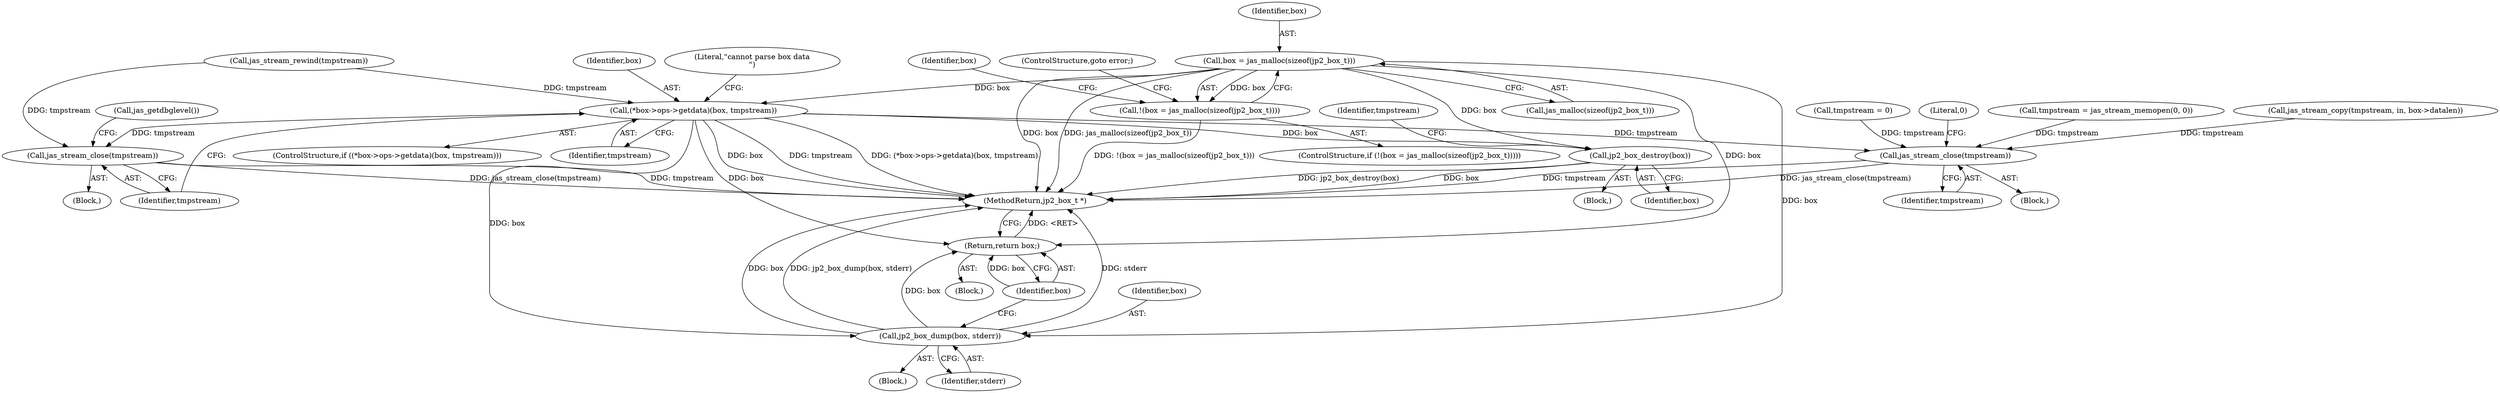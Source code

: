 digraph "0_jasper_bdfe95a6e81ffb4b2fad31a76b57943695beed20_0@API" {
"1000121" [label="(Call,box = jas_malloc(sizeof(jp2_box_t)))"];
"1000120" [label="(Call,!(box = jas_malloc(sizeof(jp2_box_t))))"];
"1000301" [label="(Call,(*box->ops->getdata)(box, tmpstream))"];
"1000308" [label="(Call,jas_stream_close(tmpstream))"];
"1000315" [label="(Call,jp2_box_dump(box, stderr))"];
"1000318" [label="(Return,return box;)"];
"1000324" [label="(Call,jp2_box_destroy(box))"];
"1000329" [label="(Call,jas_stream_close(tmpstream))"];
"1000306" [label="(Literal,\"cannot parse box data\n\")"];
"1000314" [label="(Block,)"];
"1000130" [label="(Identifier,box)"];
"1000119" [label="(ControlStructure,if (!(box = jas_malloc(sizeof(jp2_box_t)))))"];
"1000323" [label="(Block,)"];
"1000265" [label="(Call,tmpstream = jas_stream_memopen(0, 0))"];
"1000317" [label="(Identifier,stderr)"];
"1000325" [label="(Identifier,box)"];
"1000300" [label="(ControlStructure,if ((*box->ops->getdata)(box, tmpstream)))"];
"1000106" [label="(Block,)"];
"1000120" [label="(Call,!(box = jas_malloc(sizeof(jp2_box_t))))"];
"1000333" [label="(MethodReturn,jp2_box_t *)"];
"1000283" [label="(Call,jas_stream_rewind(tmpstream))"];
"1000328" [label="(Block,)"];
"1000262" [label="(Block,)"];
"1000324" [label="(Call,jp2_box_destroy(box))"];
"1000273" [label="(Call,jas_stream_copy(tmpstream, in, box->datalen))"];
"1000312" [label="(Call,jas_getdbglevel())"];
"1000122" [label="(Identifier,box)"];
"1000303" [label="(Identifier,tmpstream)"];
"1000301" [label="(Call,(*box->ops->getdata)(box, tmpstream))"];
"1000315" [label="(Call,jp2_box_dump(box, stderr))"];
"1000308" [label="(Call,jas_stream_close(tmpstream))"];
"1000302" [label="(Identifier,box)"];
"1000123" [label="(Call,jas_malloc(sizeof(jp2_box_t)))"];
"1000116" [label="(Call,tmpstream = 0)"];
"1000332" [label="(Literal,0)"];
"1000329" [label="(Call,jas_stream_close(tmpstream))"];
"1000318" [label="(Return,return box;)"];
"1000330" [label="(Identifier,tmpstream)"];
"1000319" [label="(Identifier,box)"];
"1000327" [label="(Identifier,tmpstream)"];
"1000127" [label="(ControlStructure,goto error;)"];
"1000121" [label="(Call,box = jas_malloc(sizeof(jp2_box_t)))"];
"1000316" [label="(Identifier,box)"];
"1000309" [label="(Identifier,tmpstream)"];
"1000121" -> "1000120"  [label="AST: "];
"1000121" -> "1000123"  [label="CFG: "];
"1000122" -> "1000121"  [label="AST: "];
"1000123" -> "1000121"  [label="AST: "];
"1000120" -> "1000121"  [label="CFG: "];
"1000121" -> "1000333"  [label="DDG: jas_malloc(sizeof(jp2_box_t))"];
"1000121" -> "1000333"  [label="DDG: box"];
"1000121" -> "1000120"  [label="DDG: box"];
"1000121" -> "1000301"  [label="DDG: box"];
"1000121" -> "1000315"  [label="DDG: box"];
"1000121" -> "1000318"  [label="DDG: box"];
"1000121" -> "1000324"  [label="DDG: box"];
"1000120" -> "1000119"  [label="AST: "];
"1000127" -> "1000120"  [label="CFG: "];
"1000130" -> "1000120"  [label="CFG: "];
"1000120" -> "1000333"  [label="DDG: !(box = jas_malloc(sizeof(jp2_box_t)))"];
"1000301" -> "1000300"  [label="AST: "];
"1000301" -> "1000303"  [label="CFG: "];
"1000302" -> "1000301"  [label="AST: "];
"1000303" -> "1000301"  [label="AST: "];
"1000306" -> "1000301"  [label="CFG: "];
"1000309" -> "1000301"  [label="CFG: "];
"1000301" -> "1000333"  [label="DDG: tmpstream"];
"1000301" -> "1000333"  [label="DDG: (*box->ops->getdata)(box, tmpstream)"];
"1000301" -> "1000333"  [label="DDG: box"];
"1000283" -> "1000301"  [label="DDG: tmpstream"];
"1000301" -> "1000308"  [label="DDG: tmpstream"];
"1000301" -> "1000315"  [label="DDG: box"];
"1000301" -> "1000318"  [label="DDG: box"];
"1000301" -> "1000324"  [label="DDG: box"];
"1000301" -> "1000329"  [label="DDG: tmpstream"];
"1000308" -> "1000262"  [label="AST: "];
"1000308" -> "1000309"  [label="CFG: "];
"1000309" -> "1000308"  [label="AST: "];
"1000312" -> "1000308"  [label="CFG: "];
"1000308" -> "1000333"  [label="DDG: tmpstream"];
"1000308" -> "1000333"  [label="DDG: jas_stream_close(tmpstream)"];
"1000283" -> "1000308"  [label="DDG: tmpstream"];
"1000315" -> "1000314"  [label="AST: "];
"1000315" -> "1000317"  [label="CFG: "];
"1000316" -> "1000315"  [label="AST: "];
"1000317" -> "1000315"  [label="AST: "];
"1000319" -> "1000315"  [label="CFG: "];
"1000315" -> "1000333"  [label="DDG: jp2_box_dump(box, stderr)"];
"1000315" -> "1000333"  [label="DDG: box"];
"1000315" -> "1000333"  [label="DDG: stderr"];
"1000315" -> "1000318"  [label="DDG: box"];
"1000318" -> "1000106"  [label="AST: "];
"1000318" -> "1000319"  [label="CFG: "];
"1000319" -> "1000318"  [label="AST: "];
"1000333" -> "1000318"  [label="CFG: "];
"1000318" -> "1000333"  [label="DDG: <RET>"];
"1000319" -> "1000318"  [label="DDG: box"];
"1000324" -> "1000323"  [label="AST: "];
"1000324" -> "1000325"  [label="CFG: "];
"1000325" -> "1000324"  [label="AST: "];
"1000327" -> "1000324"  [label="CFG: "];
"1000324" -> "1000333"  [label="DDG: jp2_box_destroy(box)"];
"1000324" -> "1000333"  [label="DDG: box"];
"1000329" -> "1000328"  [label="AST: "];
"1000329" -> "1000330"  [label="CFG: "];
"1000330" -> "1000329"  [label="AST: "];
"1000332" -> "1000329"  [label="CFG: "];
"1000329" -> "1000333"  [label="DDG: jas_stream_close(tmpstream)"];
"1000329" -> "1000333"  [label="DDG: tmpstream"];
"1000116" -> "1000329"  [label="DDG: tmpstream"];
"1000273" -> "1000329"  [label="DDG: tmpstream"];
"1000265" -> "1000329"  [label="DDG: tmpstream"];
}
